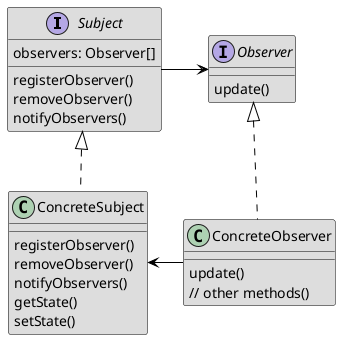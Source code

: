 @startuml  Observer structure

skinparam class {
BackgroundColor #DDDDDD
BorderColor black
ArrowColor black
}


interface Subject {
    observers: Observer[]
    registerObserver()
    removeObserver()
    notifyObservers()
}


interface Observer{
    update()
}

class ConcreteObserver{
    update()
    // other methods()

}

class ConcreteSubject{
    registerObserver()
    removeObserver()
    notifyObservers()
    getState()
    setState()    
}

Subject <|.. ConcreteSubject
Observer <|.. ConcreteObserver
ConcreteObserver --left->ConcreteSubject
Subject --right-> Observer

@enduml